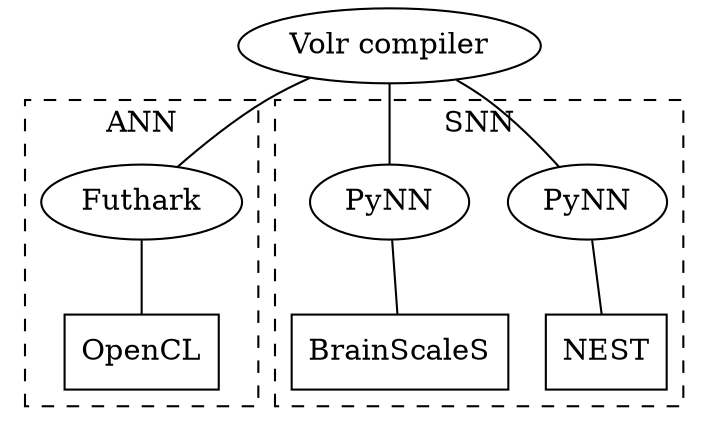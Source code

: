 graph {
  "Volr compiler"
  subgraph cluster_ann {
    label="ANN";
    style="dashed";
    OpenCL [shape="box"]
    Futhark -- OpenCL
  }
  subgraph cluster_snn {
    label="SNN"
    style="dashed";
    BrainScaleS [shape="box"]
    NEST [shape="box"]
    PyNN0 -- NEST
    PyNN1 -- BrainScaleS
  }

  "Volr compiler" -- PyNN0
  "Volr compiler" -- PyNN1
  "Volr compiler" -- Futhark
  PyNN0, PyNN1 [label="PyNN"]
}
